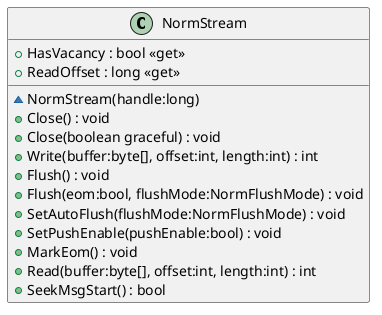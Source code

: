 @startuml
class NormStream {
    ~ NormStream(handle:long)
    + Close() : void
    + Close(boolean graceful) : void
    + Write(buffer:byte[], offset:int, length:int) : int
    + Flush() : void
    + Flush(eom:bool, flushMode:NormFlushMode) : void
    + SetAutoFlush(flushMode:NormFlushMode) : void
    + SetPushEnable(pushEnable:bool) : void
    + HasVacancy : bool <<get>>
    + MarkEom() : void
    + Read(buffer:byte[], offset:int, length:int) : int
    + SeekMsgStart() : bool
    + ReadOffset : long <<get>>
}
@enduml